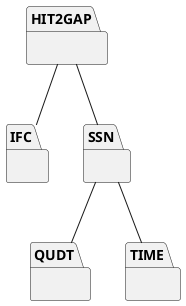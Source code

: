 @startuml

package "HIT2GAP"{
}

package "IFC"{
}

package "SSN" {
}

package "QUDT" {
}

package "TIME" {
}

HIT2GAP -- SSN
HIT2GAP -- IFC
SSN--QUDT
SSN--TIME

@enduml